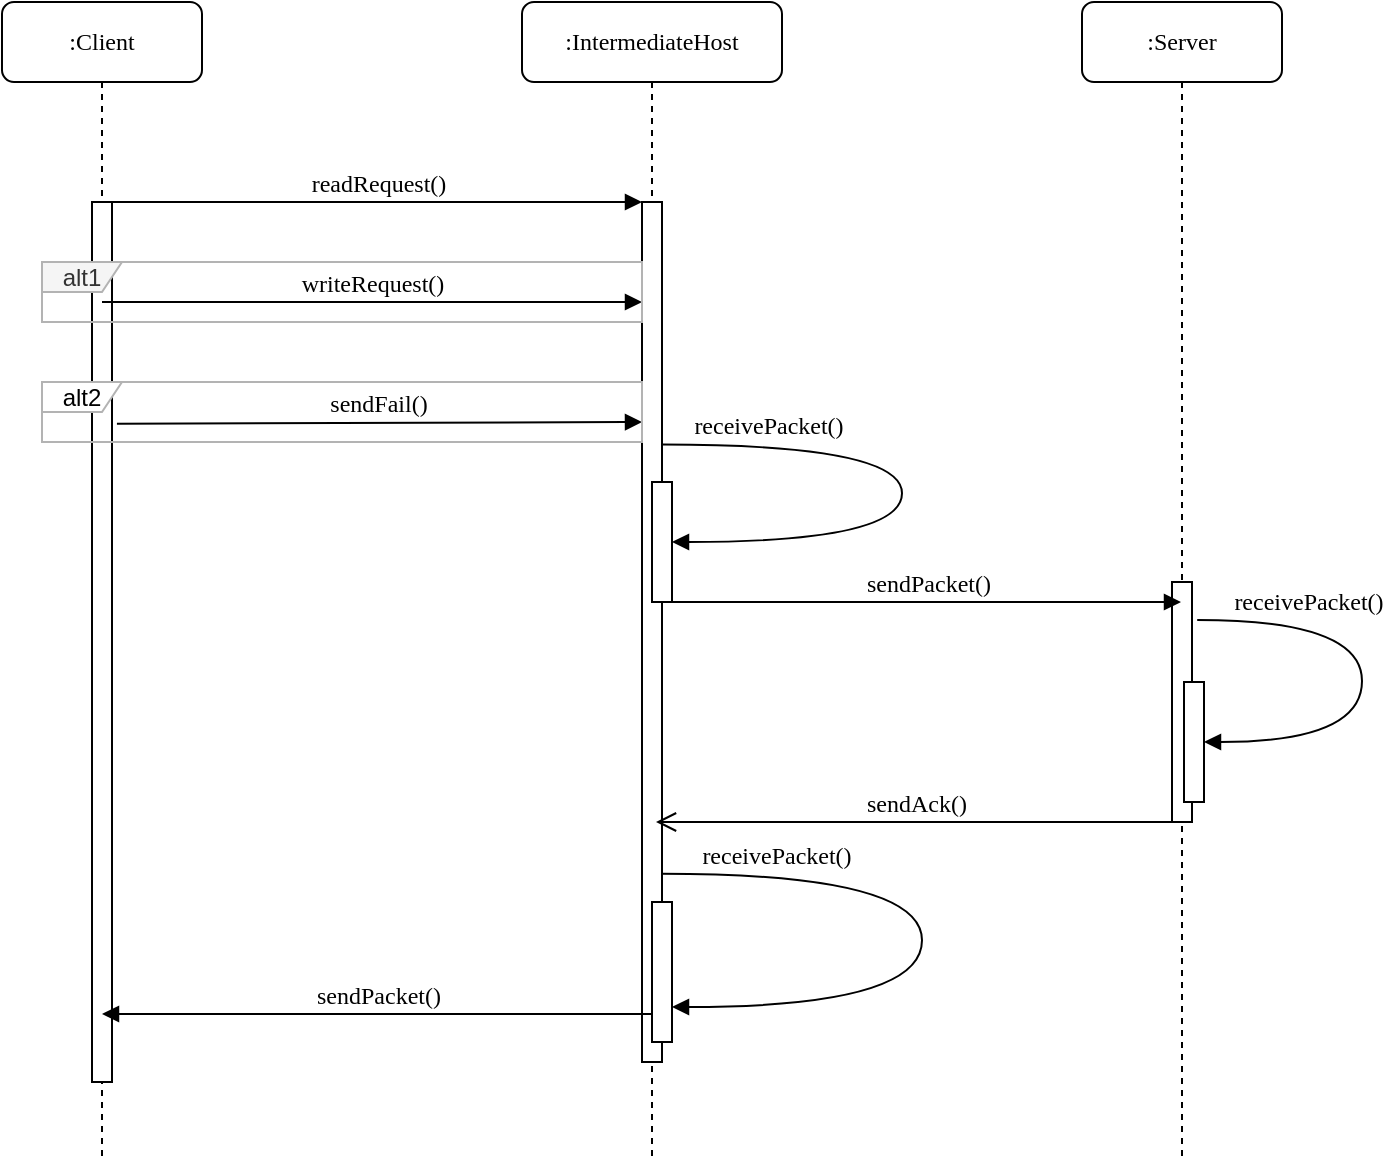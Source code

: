 <mxfile version="12.6.5" type="device"><diagram id="ITJ_NIqkjsqa7cMSrsBB" name="Page-1"><mxGraphModel dx="127" dy="81" grid="1" gridSize="10" guides="1" tooltips="1" connect="1" arrows="1" fold="1" page="1" pageScale="1" pageWidth="850" pageHeight="1100" math="0" shadow="0"><root><mxCell id="0"/><mxCell id="1" parent="0"/><mxCell id="bCQwKlT_Y-QD23IXbClC-1" value=":IntermediateHost" style="shape=umlLifeline;perimeter=lifelinePerimeter;whiteSpace=wrap;html=1;container=1;collapsible=0;recursiveResize=0;outlineConnect=0;rounded=1;shadow=0;comic=0;labelBackgroundColor=none;strokeWidth=1;fontFamily=Verdana;fontSize=12;align=center;" vertex="1" parent="1"><mxGeometry x="360" y="80" width="130" height="580" as="geometry"/></mxCell><mxCell id="bCQwKlT_Y-QD23IXbClC-2" value="" style="html=1;points=[];perimeter=orthogonalPerimeter;rounded=0;shadow=0;comic=0;labelBackgroundColor=none;strokeWidth=1;fontFamily=Verdana;fontSize=12;align=center;" vertex="1" parent="bCQwKlT_Y-QD23IXbClC-1"><mxGeometry x="60" y="100" width="10" height="430" as="geometry"/></mxCell><mxCell id="bCQwKlT_Y-QD23IXbClC-25" value="receivePacket()" style="html=1;verticalAlign=bottom;endArrow=block;labelBackgroundColor=none;fontFamily=Verdana;fontSize=12;edgeStyle=elbowEdgeStyle;elbow=vertical;curved=1;entryX=1;entryY=0.5;entryDx=0;entryDy=0;exitX=1.026;exitY=0.282;exitDx=0;exitDy=0;exitPerimeter=0;" edge="1" parent="bCQwKlT_Y-QD23IXbClC-1" source="bCQwKlT_Y-QD23IXbClC-2" target="bCQwKlT_Y-QD23IXbClC-38"><mxGeometry x="-0.626" relative="1" as="geometry"><mxPoint x="130" y="120" as="sourcePoint"/><mxPoint x="90" y="161" as="targetPoint"/><Array as="points"><mxPoint x="190" y="240"/><mxPoint x="140" y="80"/></Array><mxPoint as="offset"/></mxGeometry></mxCell><mxCell id="bCQwKlT_Y-QD23IXbClC-38" value="" style="rounded=0;whiteSpace=wrap;html=1;" vertex="1" parent="bCQwKlT_Y-QD23IXbClC-1"><mxGeometry x="65" y="240" width="10" height="60" as="geometry"/></mxCell><mxCell id="bCQwKlT_Y-QD23IXbClC-47" value="" style="rounded=0;whiteSpace=wrap;html=1;" vertex="1" parent="bCQwKlT_Y-QD23IXbClC-1"><mxGeometry x="65" y="450" width="10" height="70" as="geometry"/></mxCell><mxCell id="bCQwKlT_Y-QD23IXbClC-48" value="receivePacket()" style="html=1;verticalAlign=bottom;endArrow=block;labelBackgroundColor=none;fontFamily=Verdana;fontSize=12;edgeStyle=elbowEdgeStyle;elbow=vertical;curved=1;entryX=1;entryY=0.75;entryDx=0;entryDy=0;exitX=0.961;exitY=0.781;exitDx=0;exitDy=0;exitPerimeter=0;" edge="1" parent="bCQwKlT_Y-QD23IXbClC-1" source="bCQwKlT_Y-QD23IXbClC-2" target="bCQwKlT_Y-QD23IXbClC-47"><mxGeometry x="-0.642" relative="1" as="geometry"><mxPoint x="80.58" y="128.24" as="sourcePoint"/><mxPoint x="200" y="490" as="targetPoint"/><Array as="points"><mxPoint x="200" y="460"/><mxPoint x="130" y="320"/><mxPoint x="150" y="90"/></Array><mxPoint as="offset"/></mxGeometry></mxCell><mxCell id="bCQwKlT_Y-QD23IXbClC-3" value=":Server" style="shape=umlLifeline;perimeter=lifelinePerimeter;whiteSpace=wrap;html=1;container=1;collapsible=0;recursiveResize=0;outlineConnect=0;rounded=1;shadow=0;comic=0;labelBackgroundColor=none;strokeWidth=1;fontFamily=Verdana;fontSize=12;align=center;" vertex="1" parent="1"><mxGeometry x="640" y="80" width="100" height="580" as="geometry"/></mxCell><mxCell id="bCQwKlT_Y-QD23IXbClC-4" value="" style="html=1;points=[];perimeter=orthogonalPerimeter;rounded=0;shadow=0;comic=0;labelBackgroundColor=none;strokeWidth=1;fontFamily=Verdana;fontSize=12;align=center;" vertex="1" parent="bCQwKlT_Y-QD23IXbClC-3"><mxGeometry x="45" y="290" width="10" height="120" as="geometry"/></mxCell><mxCell id="bCQwKlT_Y-QD23IXbClC-42" value="" style="rounded=0;whiteSpace=wrap;html=1;" vertex="1" parent="bCQwKlT_Y-QD23IXbClC-3"><mxGeometry x="51" y="340" width="10" height="60" as="geometry"/></mxCell><mxCell id="bCQwKlT_Y-QD23IXbClC-41" value="receivePacket()" style="html=1;verticalAlign=bottom;endArrow=block;labelBackgroundColor=none;fontFamily=Verdana;fontSize=12;edgeStyle=elbowEdgeStyle;elbow=vertical;curved=1;exitX=1.26;exitY=0.158;exitDx=0;exitDy=0;entryX=1;entryY=0.5;entryDx=0;entryDy=0;exitPerimeter=0;" edge="1" parent="bCQwKlT_Y-QD23IXbClC-3" target="bCQwKlT_Y-QD23IXbClC-42" source="bCQwKlT_Y-QD23IXbClC-4"><mxGeometry x="-0.5" relative="1" as="geometry"><mxPoint x="-79.42" y="121.04" as="sourcePoint"/><mxPoint x="-300" y="91" as="targetPoint"/><Array as="points"><mxPoint x="140" y="340"/><mxPoint x="-10" y="90"/></Array><mxPoint as="offset"/></mxGeometry></mxCell><mxCell id="bCQwKlT_Y-QD23IXbClC-9" value=":Client" style="shape=umlLifeline;perimeter=lifelinePerimeter;whiteSpace=wrap;html=1;container=1;collapsible=0;recursiveResize=0;outlineConnect=0;rounded=1;shadow=0;comic=0;labelBackgroundColor=none;strokeWidth=1;fontFamily=Verdana;fontSize=12;align=center;" vertex="1" parent="1"><mxGeometry x="100" y="80" width="100" height="580" as="geometry"/></mxCell><mxCell id="bCQwKlT_Y-QD23IXbClC-10" value="" style="html=1;points=[];perimeter=orthogonalPerimeter;rounded=0;shadow=0;comic=0;labelBackgroundColor=none;strokeWidth=1;fontFamily=Verdana;fontSize=12;align=center;" vertex="1" parent="bCQwKlT_Y-QD23IXbClC-9"><mxGeometry x="45" y="100" width="10" height="440" as="geometry"/></mxCell><mxCell id="bCQwKlT_Y-QD23IXbClC-24" value="readRequest()" style="html=1;verticalAlign=bottom;endArrow=block;entryX=0;entryY=0;labelBackgroundColor=none;fontFamily=Verdana;fontSize=12;edgeStyle=elbowEdgeStyle;elbow=vertical;" edge="1" parent="1" source="bCQwKlT_Y-QD23IXbClC-10" target="bCQwKlT_Y-QD23IXbClC-2"><mxGeometry relative="1" as="geometry"><mxPoint x="220" y="190" as="sourcePoint"/></mxGeometry></mxCell><mxCell id="bCQwKlT_Y-QD23IXbClC-40" value="sendPacket()" style="html=1;verticalAlign=bottom;endArrow=block;labelBackgroundColor=none;fontFamily=Verdana;fontSize=12;edgeStyle=elbowEdgeStyle;elbow=vertical;exitX=1;exitY=1;exitDx=0;exitDy=0;" edge="1" parent="1" source="bCQwKlT_Y-QD23IXbClC-38" target="bCQwKlT_Y-QD23IXbClC-3"><mxGeometry relative="1" as="geometry"><mxPoint x="440" y="380.143" as="sourcePoint"/><mxPoint x="570" y="380" as="targetPoint"/><Array as="points"><mxPoint x="510" y="380"/></Array></mxGeometry></mxCell><mxCell id="bCQwKlT_Y-QD23IXbClC-43" value="sendAck()" style="html=1;verticalAlign=bottom;endArrow=open;endSize=8;labelBackgroundColor=none;fontFamily=Verdana;fontSize=12;edgeStyle=elbowEdgeStyle;elbow=vertical;exitX=0.14;exitY=1;exitDx=0;exitDy=0;exitPerimeter=0;" edge="1" parent="1" source="bCQwKlT_Y-QD23IXbClC-4"><mxGeometry relative="1" as="geometry"><mxPoint x="427" y="490" as="targetPoint"/><Array as="points"><mxPoint x="635" y="490"/><mxPoint x="665" y="490"/></Array><mxPoint x="670" y="491" as="sourcePoint"/></mxGeometry></mxCell><mxCell id="bCQwKlT_Y-QD23IXbClC-49" value="sendPacket()" style="html=1;verticalAlign=bottom;endArrow=none;labelBackgroundColor=none;fontFamily=Verdana;fontSize=12;edgeStyle=elbowEdgeStyle;elbow=vertical;endFill=0;startArrow=block;startFill=1;entryX=-0.03;entryY=0.796;entryDx=0;entryDy=0;entryPerimeter=0;" edge="1" parent="1" source="bCQwKlT_Y-QD23IXbClC-9" target="bCQwKlT_Y-QD23IXbClC-47"><mxGeometry relative="1" as="geometry"><mxPoint x="170" y="456" as="sourcePoint"/><mxPoint x="290" y="430" as="targetPoint"/><Array as="points"><mxPoint x="300" y="586"/><mxPoint x="280" y="590"/></Array></mxGeometry></mxCell><mxCell id="bCQwKlT_Y-QD23IXbClC-68" value="writeRequest()" style="html=1;verticalAlign=bottom;endArrow=block;labelBackgroundColor=none;fontFamily=Verdana;fontSize=12;edgeStyle=elbowEdgeStyle;elbow=vertical;rounded=0;" edge="1" parent="1" source="bCQwKlT_Y-QD23IXbClC-9"><mxGeometry relative="1" as="geometry"><mxPoint x="170" y="230" as="sourcePoint"/><mxPoint x="420" y="230" as="targetPoint"/><Array as="points"><mxPoint x="360" y="230"/></Array></mxGeometry></mxCell><mxCell id="bCQwKlT_Y-QD23IXbClC-69" value="sendFail()" style="html=1;verticalAlign=bottom;endArrow=block;labelBackgroundColor=none;fontFamily=Verdana;fontSize=12;edgeStyle=elbowEdgeStyle;elbow=vertical;exitX=1.247;exitY=0.252;exitDx=0;exitDy=0;exitPerimeter=0;entryX=0;entryY=0.256;entryDx=0;entryDy=0;entryPerimeter=0;rounded=0;" edge="1" parent="1" source="bCQwKlT_Y-QD23IXbClC-10" target="bCQwKlT_Y-QD23IXbClC-2"><mxGeometry relative="1" as="geometry"><mxPoint x="155" y="340" as="sourcePoint"/><mxPoint x="425" y="270" as="targetPoint"/><Array as="points"><mxPoint x="340" y="290"/><mxPoint x="290" y="270"/><mxPoint x="310" y="400"/></Array></mxGeometry></mxCell><mxCell id="bCQwKlT_Y-QD23IXbClC-71" value="alt1" style="shape=umlFrame;whiteSpace=wrap;html=1;width=40;height=15;fillColor=#f5f5f5;strokeColor=#B3B3B3;fontColor=#333333;" vertex="1" parent="1"><mxGeometry x="120" y="210" width="300" height="30" as="geometry"/></mxCell><mxCell id="bCQwKlT_Y-QD23IXbClC-72" value="alt2" style="shape=umlFrame;whiteSpace=wrap;html=1;width=40;height=15;strokeColor=#B3B3B3;" vertex="1" parent="1"><mxGeometry x="120" y="270" width="300" height="30" as="geometry"/></mxCell></root></mxGraphModel></diagram></mxfile>